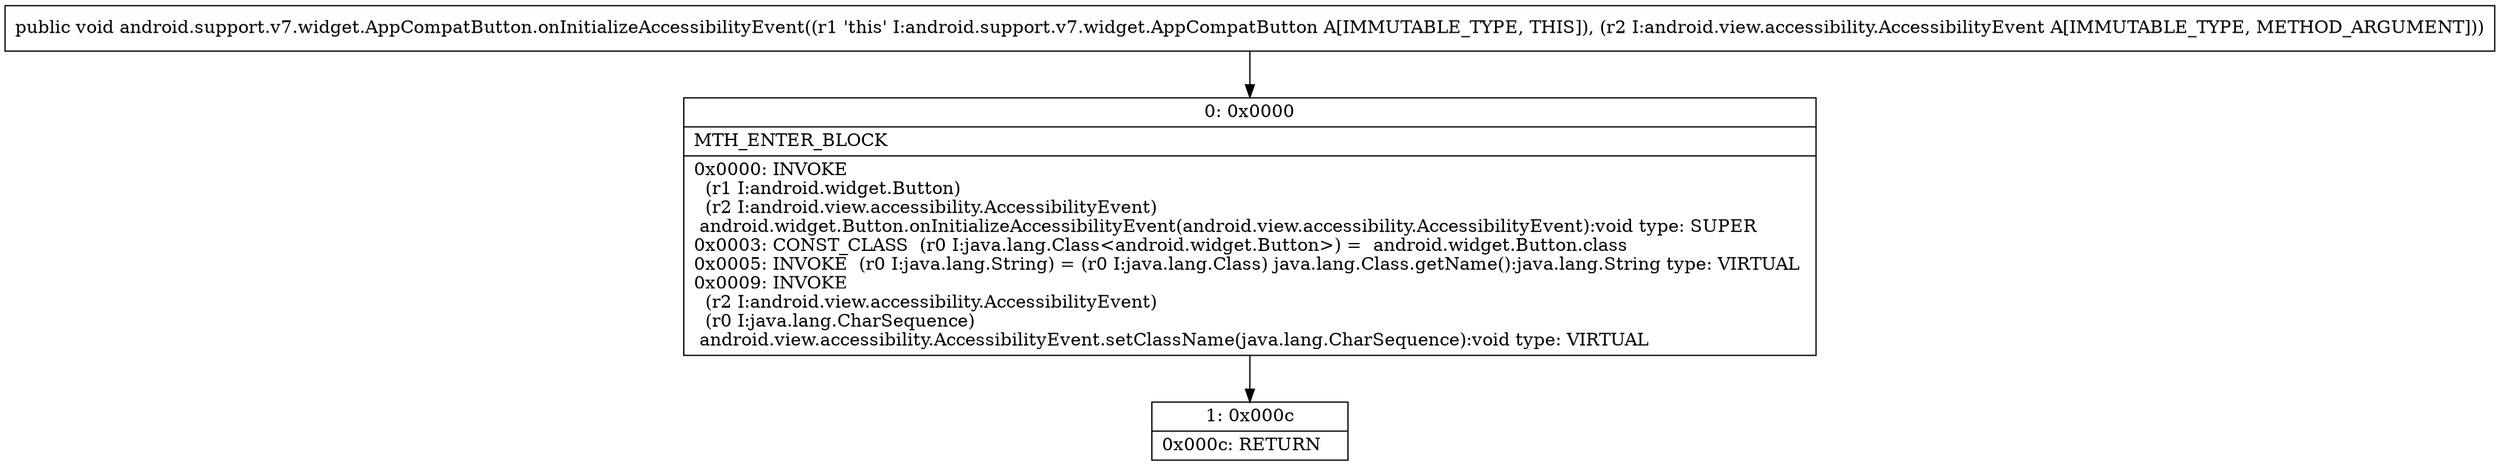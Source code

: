 digraph "CFG forandroid.support.v7.widget.AppCompatButton.onInitializeAccessibilityEvent(Landroid\/view\/accessibility\/AccessibilityEvent;)V" {
Node_0 [shape=record,label="{0\:\ 0x0000|MTH_ENTER_BLOCK\l|0x0000: INVOKE  \l  (r1 I:android.widget.Button)\l  (r2 I:android.view.accessibility.AccessibilityEvent)\l android.widget.Button.onInitializeAccessibilityEvent(android.view.accessibility.AccessibilityEvent):void type: SUPER \l0x0003: CONST_CLASS  (r0 I:java.lang.Class\<android.widget.Button\>) =  android.widget.Button.class \l0x0005: INVOKE  (r0 I:java.lang.String) = (r0 I:java.lang.Class) java.lang.Class.getName():java.lang.String type: VIRTUAL \l0x0009: INVOKE  \l  (r2 I:android.view.accessibility.AccessibilityEvent)\l  (r0 I:java.lang.CharSequence)\l android.view.accessibility.AccessibilityEvent.setClassName(java.lang.CharSequence):void type: VIRTUAL \l}"];
Node_1 [shape=record,label="{1\:\ 0x000c|0x000c: RETURN   \l}"];
MethodNode[shape=record,label="{public void android.support.v7.widget.AppCompatButton.onInitializeAccessibilityEvent((r1 'this' I:android.support.v7.widget.AppCompatButton A[IMMUTABLE_TYPE, THIS]), (r2 I:android.view.accessibility.AccessibilityEvent A[IMMUTABLE_TYPE, METHOD_ARGUMENT])) }"];
MethodNode -> Node_0;
Node_0 -> Node_1;
}

